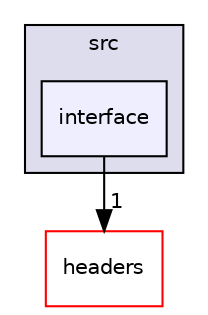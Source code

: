 digraph "code/src/interface" {
  compound=true
  node [ fontsize="10", fontname="Helvetica"];
  edge [ labelfontsize="10", labelfontname="Helvetica"];
  subgraph clusterdir_14807827589b339a04434892d1c1deae {
    graph [ bgcolor="#ddddee", pencolor="black", label="src" fontname="Helvetica", fontsize="10", URL="dir_14807827589b339a04434892d1c1deae.html"]
  dir_9432798a40a8faca9ee5961dc16ffb32 [shape=box, label="interface", style="filled", fillcolor="#eeeeff", pencolor="black", URL="dir_9432798a40a8faca9ee5961dc16ffb32.html"];
  }
  dir_0738ad253578b95ec63fca032667c09c [shape=box label="headers" fillcolor="white" style="filled" color="red" URL="dir_0738ad253578b95ec63fca032667c09c.html"];
  dir_9432798a40a8faca9ee5961dc16ffb32->dir_0738ad253578b95ec63fca032667c09c [headlabel="1", labeldistance=1.5 headhref="dir_000017_000001.html"];
}
